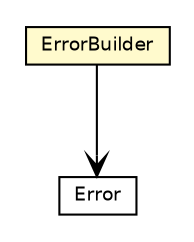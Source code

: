 #!/usr/local/bin/dot
#
# Class diagram 
# Generated by UMLGraph version 5.4 (http://www.umlgraph.org/)
#

digraph G {
	edge [fontname="Helvetica",fontsize=10,labelfontname="Helvetica",labelfontsize=10];
	node [fontname="Helvetica",fontsize=10,shape=plaintext];
	nodesep=0.25;
	ranksep=0.5;
	// de.tk.tkapp.rest.api.model.Error
	c182 [label=<<table title="de.tk.tkapp.rest.api.model.Error" border="0" cellborder="1" cellspacing="0" cellpadding="2" port="p" href="./Error.html">
		<tr><td><table border="0" cellspacing="0" cellpadding="1">
<tr><td align="center" balign="center"> Error </td></tr>
		</table></td></tr>
		</table>>, URL="./Error.html", fontname="Helvetica", fontcolor="black", fontsize=9.0];
	// de.tk.tkapp.rest.api.model.Error.ErrorBuilder
	c183 [label=<<table title="de.tk.tkapp.rest.api.model.Error.ErrorBuilder" border="0" cellborder="1" cellspacing="0" cellpadding="2" port="p" bgcolor="lemonChiffon" href="./Error.ErrorBuilder.html">
		<tr><td><table border="0" cellspacing="0" cellpadding="1">
<tr><td align="center" balign="center"> ErrorBuilder </td></tr>
		</table></td></tr>
		</table>>, URL="./Error.ErrorBuilder.html", fontname="Helvetica", fontcolor="black", fontsize=9.0];
	// de.tk.tkapp.rest.api.model.Error.ErrorBuilder NAVASSOC de.tk.tkapp.rest.api.model.Error
	c183:p -> c182:p [taillabel="", label="", headlabel="", fontname="Helvetica", fontcolor="black", fontsize=10.0, color="black", arrowhead=open];
}

